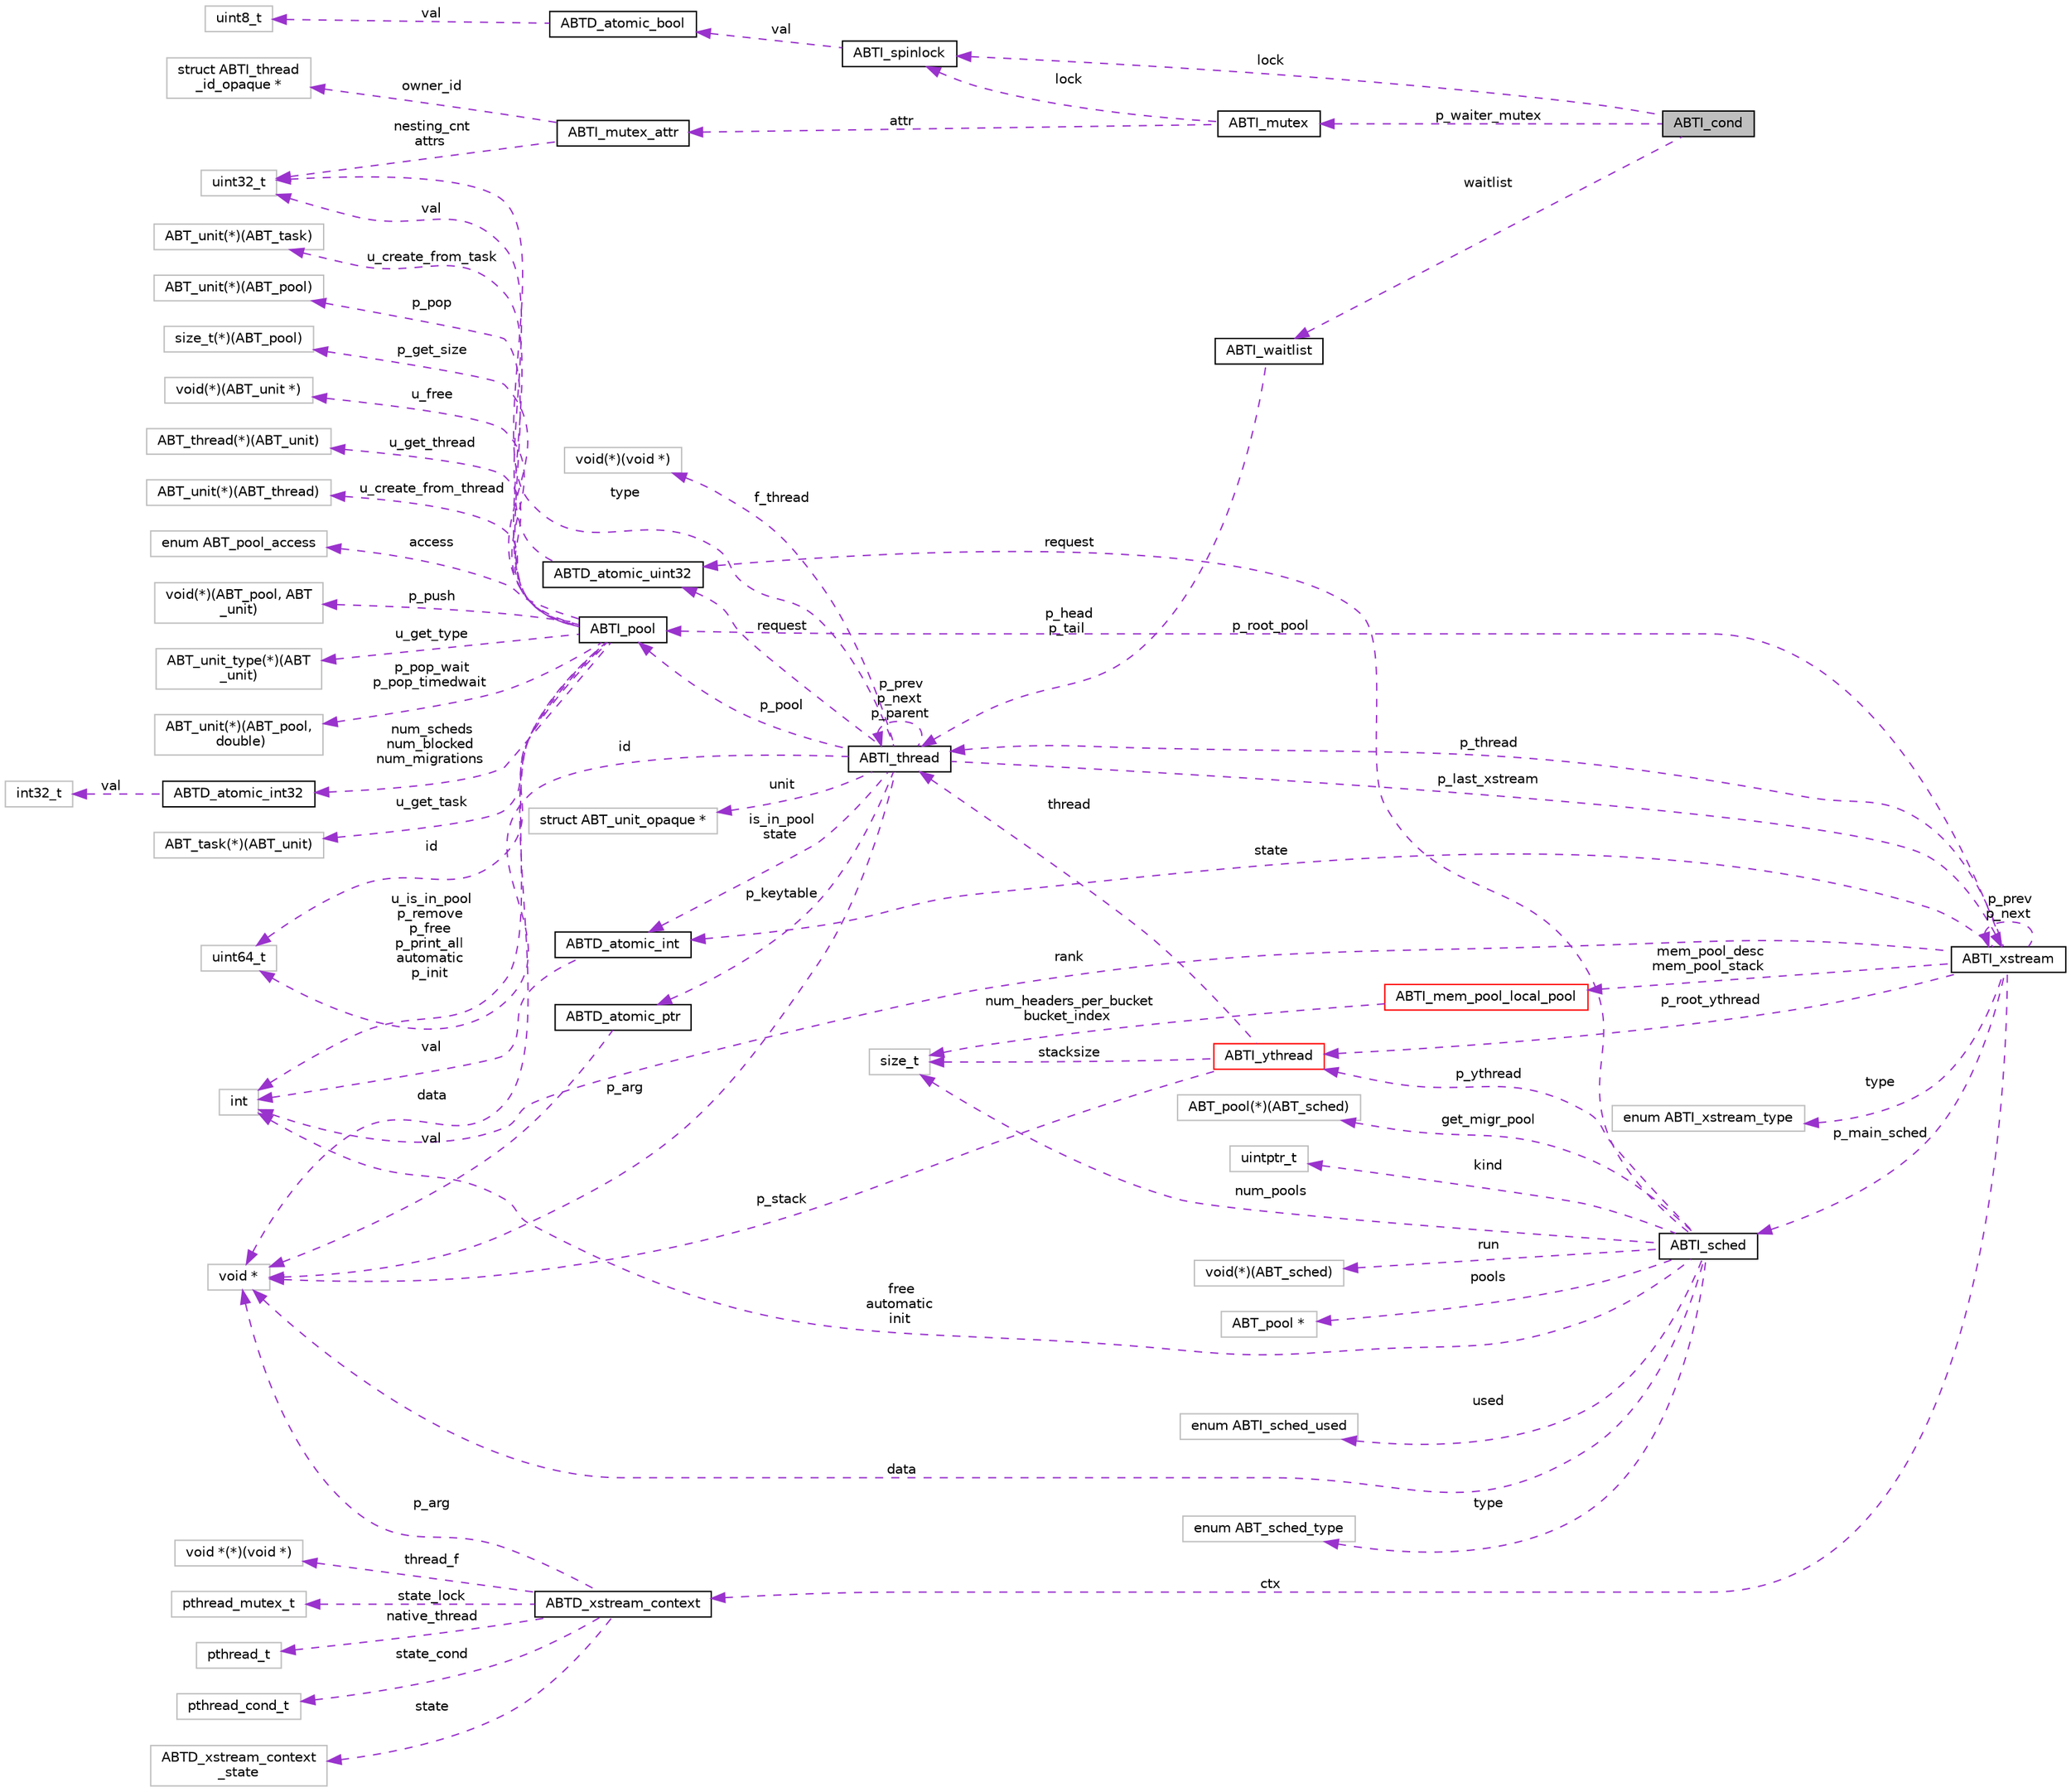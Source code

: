 digraph "ABTI_cond"
{
  edge [fontname="Helvetica",fontsize="10",labelfontname="Helvetica",labelfontsize="10"];
  node [fontname="Helvetica",fontsize="10",shape=record];
  rankdir="LR";
  Node1 [label="ABTI_cond",height=0.2,width=0.4,color="black", fillcolor="grey75", style="filled" fontcolor="black"];
  Node2 -> Node1 [dir="back",color="darkorchid3",fontsize="10",style="dashed",label=" p_waiter_mutex" ,fontname="Helvetica"];
  Node2 [label="ABTI_mutex",height=0.2,width=0.4,color="black", fillcolor="white", style="filled",URL="$d5/d57/structABTI__mutex.html"];
  Node3 -> Node2 [dir="back",color="darkorchid3",fontsize="10",style="dashed",label=" lock" ,fontname="Helvetica"];
  Node3 [label="ABTI_spinlock",height=0.2,width=0.4,color="black", fillcolor="white", style="filled",URL="$dc/d81/structABTI__spinlock.html"];
  Node4 -> Node3 [dir="back",color="darkorchid3",fontsize="10",style="dashed",label=" val" ,fontname="Helvetica"];
  Node4 [label="ABTD_atomic_bool",height=0.2,width=0.4,color="black", fillcolor="white", style="filled",URL="$df/d2c/structABTD__atomic__bool.html"];
  Node5 -> Node4 [dir="back",color="darkorchid3",fontsize="10",style="dashed",label=" val" ,fontname="Helvetica"];
  Node5 [label="uint8_t",height=0.2,width=0.4,color="grey75", fillcolor="white", style="filled"];
  Node6 -> Node2 [dir="back",color="darkorchid3",fontsize="10",style="dashed",label=" attr" ,fontname="Helvetica"];
  Node6 [label="ABTI_mutex_attr",height=0.2,width=0.4,color="black", fillcolor="white", style="filled",URL="$df/de7/structABTI__mutex__attr.html"];
  Node7 -> Node6 [dir="back",color="darkorchid3",fontsize="10",style="dashed",label=" nesting_cnt\nattrs" ,fontname="Helvetica"];
  Node7 [label="uint32_t",height=0.2,width=0.4,color="grey75", fillcolor="white", style="filled"];
  Node8 -> Node6 [dir="back",color="darkorchid3",fontsize="10",style="dashed",label=" owner_id" ,fontname="Helvetica"];
  Node8 [label="struct ABTI_thread\l_id_opaque *",height=0.2,width=0.4,color="grey75", fillcolor="white", style="filled"];
  Node3 -> Node1 [dir="back",color="darkorchid3",fontsize="10",style="dashed",label=" lock" ,fontname="Helvetica"];
  Node9 -> Node1 [dir="back",color="darkorchid3",fontsize="10",style="dashed",label=" waitlist" ,fontname="Helvetica"];
  Node9 [label="ABTI_waitlist",height=0.2,width=0.4,color="black", fillcolor="white", style="filled",URL="$dd/d00/structABTI__waitlist.html"];
  Node10 -> Node9 [dir="back",color="darkorchid3",fontsize="10",style="dashed",label=" p_head\np_tail" ,fontname="Helvetica"];
  Node10 [label="ABTI_thread",height=0.2,width=0.4,color="black", fillcolor="white", style="filled",URL="$d3/d55/structABTI__thread.html"];
  Node11 -> Node10 [dir="back",color="darkorchid3",fontsize="10",style="dashed",label=" f_thread" ,fontname="Helvetica"];
  Node11 [label="void(*)(void *)",height=0.2,width=0.4,color="grey75", fillcolor="white", style="filled"];
  Node12 -> Node10 [dir="back",color="darkorchid3",fontsize="10",style="dashed",label=" id" ,fontname="Helvetica"];
  Node12 [label="uint64_t",height=0.2,width=0.4,color="grey75", fillcolor="white", style="filled"];
  Node10 -> Node10 [dir="back",color="darkorchid3",fontsize="10",style="dashed",label=" p_prev\np_next\np_parent" ,fontname="Helvetica"];
  Node13 -> Node10 [dir="back",color="darkorchid3",fontsize="10",style="dashed",label=" p_pool" ,fontname="Helvetica"];
  Node13 [label="ABTI_pool",height=0.2,width=0.4,color="black", fillcolor="white", style="filled",URL="$df/d65/structABTI__pool.html"];
  Node14 -> Node13 [dir="back",color="darkorchid3",fontsize="10",style="dashed",label=" p_get_size" ,fontname="Helvetica"];
  Node14 [label="size_t(*)(ABT_pool)",height=0.2,width=0.4,color="grey75", fillcolor="white", style="filled"];
  Node15 -> Node13 [dir="back",color="darkorchid3",fontsize="10",style="dashed",label=" u_free" ,fontname="Helvetica"];
  Node15 [label="void(*)(ABT_unit *)",height=0.2,width=0.4,color="grey75", fillcolor="white", style="filled"];
  Node16 -> Node13 [dir="back",color="darkorchid3",fontsize="10",style="dashed",label=" u_get_thread" ,fontname="Helvetica"];
  Node16 [label="ABT_thread(*)(ABT_unit)",height=0.2,width=0.4,color="grey75", fillcolor="white", style="filled"];
  Node17 -> Node13 [dir="back",color="darkorchid3",fontsize="10",style="dashed",label=" u_create_from_thread" ,fontname="Helvetica"];
  Node17 [label="ABT_unit(*)(ABT_thread)",height=0.2,width=0.4,color="grey75", fillcolor="white", style="filled"];
  Node12 -> Node13 [dir="back",color="darkorchid3",fontsize="10",style="dashed",label=" id" ,fontname="Helvetica"];
  Node18 -> Node13 [dir="back",color="darkorchid3",fontsize="10",style="dashed",label=" access" ,fontname="Helvetica"];
  Node18 [label="enum ABT_pool_access",height=0.2,width=0.4,color="grey75", fillcolor="white", style="filled"];
  Node19 -> Node13 [dir="back",color="darkorchid3",fontsize="10",style="dashed",label=" p_push" ,fontname="Helvetica"];
  Node19 [label="void(*)(ABT_pool, ABT\l_unit)",height=0.2,width=0.4,color="grey75", fillcolor="white", style="filled"];
  Node20 -> Node13 [dir="back",color="darkorchid3",fontsize="10",style="dashed",label=" u_get_type" ,fontname="Helvetica"];
  Node20 [label="ABT_unit_type(*)(ABT\l_unit)",height=0.2,width=0.4,color="grey75", fillcolor="white", style="filled"];
  Node21 -> Node13 [dir="back",color="darkorchid3",fontsize="10",style="dashed",label=" p_pop_wait\np_pop_timedwait" ,fontname="Helvetica"];
  Node21 [label="ABT_unit(*)(ABT_pool,\l double)",height=0.2,width=0.4,color="grey75", fillcolor="white", style="filled"];
  Node22 -> Node13 [dir="back",color="darkorchid3",fontsize="10",style="dashed",label=" u_is_in_pool\np_remove\np_free\np_print_all\nautomatic\np_init" ,fontname="Helvetica"];
  Node22 [label="int",height=0.2,width=0.4,color="grey75", fillcolor="white", style="filled"];
  Node23 -> Node13 [dir="back",color="darkorchid3",fontsize="10",style="dashed",label=" num_scheds\nnum_blocked\nnum_migrations" ,fontname="Helvetica"];
  Node23 [label="ABTD_atomic_int32",height=0.2,width=0.4,color="black", fillcolor="white", style="filled",URL="$db/d9a/structABTD__atomic__int32.html"];
  Node24 -> Node23 [dir="back",color="darkorchid3",fontsize="10",style="dashed",label=" val" ,fontname="Helvetica"];
  Node24 [label="int32_t",height=0.2,width=0.4,color="grey75", fillcolor="white", style="filled"];
  Node25 -> Node13 [dir="back",color="darkorchid3",fontsize="10",style="dashed",label=" u_get_task" ,fontname="Helvetica"];
  Node25 [label="ABT_task(*)(ABT_unit)",height=0.2,width=0.4,color="grey75", fillcolor="white", style="filled"];
  Node26 -> Node13 [dir="back",color="darkorchid3",fontsize="10",style="dashed",label=" u_create_from_task" ,fontname="Helvetica"];
  Node26 [label="ABT_unit(*)(ABT_task)",height=0.2,width=0.4,color="grey75", fillcolor="white", style="filled"];
  Node27 -> Node13 [dir="back",color="darkorchid3",fontsize="10",style="dashed",label=" p_pop" ,fontname="Helvetica"];
  Node27 [label="ABT_unit(*)(ABT_pool)",height=0.2,width=0.4,color="grey75", fillcolor="white", style="filled"];
  Node28 -> Node13 [dir="back",color="darkorchid3",fontsize="10",style="dashed",label=" data" ,fontname="Helvetica"];
  Node28 [label="void *",height=0.2,width=0.4,color="grey75", fillcolor="white", style="filled"];
  Node29 -> Node10 [dir="back",color="darkorchid3",fontsize="10",style="dashed",label=" p_last_xstream" ,fontname="Helvetica"];
  Node29 [label="ABTI_xstream",height=0.2,width=0.4,color="black", fillcolor="white", style="filled",URL="$dc/d3f/structABTI__xstream.html"];
  Node30 -> Node29 [dir="back",color="darkorchid3",fontsize="10",style="dashed",label=" ctx" ,fontname="Helvetica"];
  Node30 [label="ABTD_xstream_context",height=0.2,width=0.4,color="black", fillcolor="white", style="filled",URL="$df/dec/structABTD__xstream__context.html"];
  Node31 -> Node30 [dir="back",color="darkorchid3",fontsize="10",style="dashed",label=" state" ,fontname="Helvetica"];
  Node31 [label="ABTD_xstream_context\l_state",height=0.2,width=0.4,color="grey75", fillcolor="white", style="filled"];
  Node32 -> Node30 [dir="back",color="darkorchid3",fontsize="10",style="dashed",label=" thread_f" ,fontname="Helvetica"];
  Node32 [label="void *(*)(void *)",height=0.2,width=0.4,color="grey75", fillcolor="white", style="filled"];
  Node33 -> Node30 [dir="back",color="darkorchid3",fontsize="10",style="dashed",label=" state_lock" ,fontname="Helvetica"];
  Node33 [label="pthread_mutex_t",height=0.2,width=0.4,color="grey75", fillcolor="white", style="filled"];
  Node34 -> Node30 [dir="back",color="darkorchid3",fontsize="10",style="dashed",label=" native_thread" ,fontname="Helvetica"];
  Node34 [label="pthread_t",height=0.2,width=0.4,color="grey75", fillcolor="white", style="filled"];
  Node35 -> Node30 [dir="back",color="darkorchid3",fontsize="10",style="dashed",label=" state_cond" ,fontname="Helvetica"];
  Node35 [label="pthread_cond_t",height=0.2,width=0.4,color="grey75", fillcolor="white", style="filled"];
  Node28 -> Node30 [dir="back",color="darkorchid3",fontsize="10",style="dashed",label=" p_arg" ,fontname="Helvetica"];
  Node10 -> Node29 [dir="back",color="darkorchid3",fontsize="10",style="dashed",label=" p_thread" ,fontname="Helvetica"];
  Node36 -> Node29 [dir="back",color="darkorchid3",fontsize="10",style="dashed",label=" p_main_sched" ,fontname="Helvetica"];
  Node36 [label="ABTI_sched",height=0.2,width=0.4,color="black", fillcolor="white", style="filled",URL="$d0/dd5/structABTI__sched.html"];
  Node37 -> Node36 [dir="back",color="darkorchid3",fontsize="10",style="dashed",label=" get_migr_pool" ,fontname="Helvetica"];
  Node37 [label="ABT_pool(*)(ABT_sched)",height=0.2,width=0.4,color="grey75", fillcolor="white", style="filled"];
  Node38 -> Node36 [dir="back",color="darkorchid3",fontsize="10",style="dashed",label=" p_ythread" ,fontname="Helvetica"];
  Node38 [label="ABTI_ythread",height=0.2,width=0.4,color="red", fillcolor="white", style="filled",URL="$d5/d5f/structABTI__ythread.html"];
  Node10 -> Node38 [dir="back",color="darkorchid3",fontsize="10",style="dashed",label=" thread" ,fontname="Helvetica"];
  Node39 -> Node38 [dir="back",color="darkorchid3",fontsize="10",style="dashed",label=" stacksize" ,fontname="Helvetica"];
  Node39 [label="size_t",height=0.2,width=0.4,color="grey75", fillcolor="white", style="filled"];
  Node28 -> Node38 [dir="back",color="darkorchid3",fontsize="10",style="dashed",label=" p_stack" ,fontname="Helvetica"];
  Node39 -> Node36 [dir="back",color="darkorchid3",fontsize="10",style="dashed",label=" num_pools" ,fontname="Helvetica"];
  Node22 -> Node36 [dir="back",color="darkorchid3",fontsize="10",style="dashed",label=" free\nautomatic\ninit" ,fontname="Helvetica"];
  Node40 -> Node36 [dir="back",color="darkorchid3",fontsize="10",style="dashed",label=" run" ,fontname="Helvetica"];
  Node40 [label="void(*)(ABT_sched)",height=0.2,width=0.4,color="grey75", fillcolor="white", style="filled"];
  Node41 -> Node36 [dir="back",color="darkorchid3",fontsize="10",style="dashed",label=" pools" ,fontname="Helvetica"];
  Node41 [label="ABT_pool *",height=0.2,width=0.4,color="grey75", fillcolor="white", style="filled"];
  Node42 -> Node36 [dir="back",color="darkorchid3",fontsize="10",style="dashed",label=" request" ,fontname="Helvetica"];
  Node42 [label="ABTD_atomic_uint32",height=0.2,width=0.4,color="black", fillcolor="white", style="filled",URL="$db/df7/structABTD__atomic__uint32.html"];
  Node7 -> Node42 [dir="back",color="darkorchid3",fontsize="10",style="dashed",label=" val" ,fontname="Helvetica"];
  Node43 -> Node36 [dir="back",color="darkorchid3",fontsize="10",style="dashed",label=" used" ,fontname="Helvetica"];
  Node43 [label="enum ABTI_sched_used",height=0.2,width=0.4,color="grey75", fillcolor="white", style="filled"];
  Node28 -> Node36 [dir="back",color="darkorchid3",fontsize="10",style="dashed",label=" data" ,fontname="Helvetica"];
  Node44 -> Node36 [dir="back",color="darkorchid3",fontsize="10",style="dashed",label=" type" ,fontname="Helvetica"];
  Node44 [label="enum ABT_sched_type",height=0.2,width=0.4,color="grey75", fillcolor="white", style="filled"];
  Node45 -> Node36 [dir="back",color="darkorchid3",fontsize="10",style="dashed",label=" kind" ,fontname="Helvetica"];
  Node45 [label="uintptr_t",height=0.2,width=0.4,color="grey75", fillcolor="white", style="filled"];
  Node38 -> Node29 [dir="back",color="darkorchid3",fontsize="10",style="dashed",label=" p_root_ythread" ,fontname="Helvetica"];
  Node13 -> Node29 [dir="back",color="darkorchid3",fontsize="10",style="dashed",label=" p_root_pool" ,fontname="Helvetica"];
  Node46 -> Node29 [dir="back",color="darkorchid3",fontsize="10",style="dashed",label=" type" ,fontname="Helvetica"];
  Node46 [label="enum ABTI_xstream_type",height=0.2,width=0.4,color="grey75", fillcolor="white", style="filled"];
  Node29 -> Node29 [dir="back",color="darkorchid3",fontsize="10",style="dashed",label=" p_prev\np_next" ,fontname="Helvetica"];
  Node47 -> Node29 [dir="back",color="darkorchid3",fontsize="10",style="dashed",label=" state" ,fontname="Helvetica"];
  Node47 [label="ABTD_atomic_int",height=0.2,width=0.4,color="black", fillcolor="white", style="filled",URL="$d5/df5/structABTD__atomic__int.html"];
  Node22 -> Node47 [dir="back",color="darkorchid3",fontsize="10",style="dashed",label=" val" ,fontname="Helvetica"];
  Node22 -> Node29 [dir="back",color="darkorchid3",fontsize="10",style="dashed",label=" rank" ,fontname="Helvetica"];
  Node48 -> Node29 [dir="back",color="darkorchid3",fontsize="10",style="dashed",label=" mem_pool_desc\nmem_pool_stack" ,fontname="Helvetica"];
  Node48 [label="ABTI_mem_pool_local_pool",height=0.2,width=0.4,color="red", fillcolor="white", style="filled",URL="$d6/d69/structABTI__mem__pool__local__pool.html"];
  Node39 -> Node48 [dir="back",color="darkorchid3",fontsize="10",style="dashed",label=" num_headers_per_bucket\nbucket_index" ,fontname="Helvetica"];
  Node7 -> Node10 [dir="back",color="darkorchid3",fontsize="10",style="dashed",label=" type" ,fontname="Helvetica"];
  Node47 -> Node10 [dir="back",color="darkorchid3",fontsize="10",style="dashed",label=" is_in_pool\nstate" ,fontname="Helvetica"];
  Node49 -> Node10 [dir="back",color="darkorchid3",fontsize="10",style="dashed",label=" p_keytable" ,fontname="Helvetica"];
  Node49 [label="ABTD_atomic_ptr",height=0.2,width=0.4,color="black", fillcolor="white", style="filled",URL="$df/d5b/structABTD__atomic__ptr.html"];
  Node28 -> Node49 [dir="back",color="darkorchid3",fontsize="10",style="dashed",label=" val" ,fontname="Helvetica"];
  Node42 -> Node10 [dir="back",color="darkorchid3",fontsize="10",style="dashed",label=" request" ,fontname="Helvetica"];
  Node28 -> Node10 [dir="back",color="darkorchid3",fontsize="10",style="dashed",label=" p_arg" ,fontname="Helvetica"];
  Node50 -> Node10 [dir="back",color="darkorchid3",fontsize="10",style="dashed",label=" unit" ,fontname="Helvetica"];
  Node50 [label="struct ABT_unit_opaque *",height=0.2,width=0.4,color="grey75", fillcolor="white", style="filled"];
}
